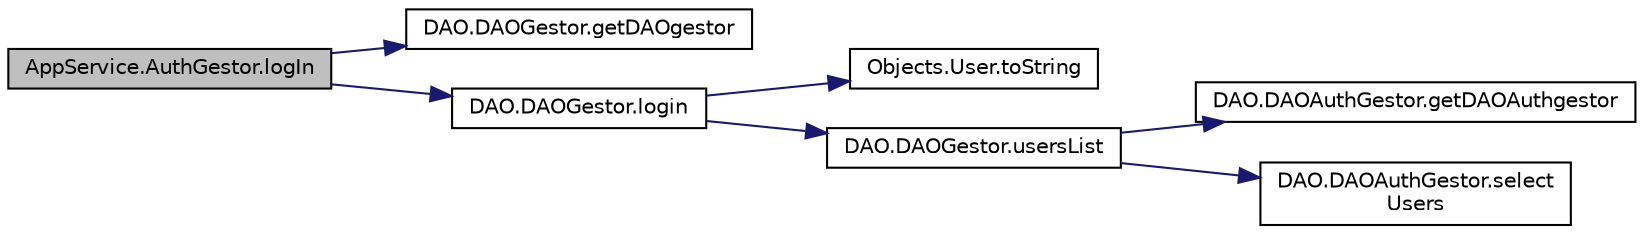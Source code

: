 digraph "AppService.AuthGestor.logIn"
{
 // LATEX_PDF_SIZE
  edge [fontname="Helvetica",fontsize="10",labelfontname="Helvetica",labelfontsize="10"];
  node [fontname="Helvetica",fontsize="10",shape=record];
  rankdir="LR";
  Node1 [label="AppService.AuthGestor.logIn",height=0.2,width=0.4,color="black", fillcolor="grey75", style="filled", fontcolor="black",tooltip=" "];
  Node1 -> Node2 [color="midnightblue",fontsize="10",style="solid",fontname="Helvetica"];
  Node2 [label="DAO.DAOGestor.getDAOgestor",height=0.2,width=0.4,color="black", fillcolor="white", style="filled",URL="$class_d_a_o_1_1_d_a_o_gestor.html#a743ecb55529d951593438e513a023921",tooltip=" "];
  Node1 -> Node3 [color="midnightblue",fontsize="10",style="solid",fontname="Helvetica"];
  Node3 [label="DAO.DAOGestor.login",height=0.2,width=0.4,color="black", fillcolor="white", style="filled",URL="$class_d_a_o_1_1_d_a_o_gestor.html#ab819ad89aafa47a3cdb8c5db56962895",tooltip=" "];
  Node3 -> Node4 [color="midnightblue",fontsize="10",style="solid",fontname="Helvetica"];
  Node4 [label="Objects.User.toString",height=0.2,width=0.4,color="black", fillcolor="white", style="filled",URL="$class_objects_1_1_user.html#aa8bc0402ab2a957ff829c59faf0c88af",tooltip=" "];
  Node3 -> Node5 [color="midnightblue",fontsize="10",style="solid",fontname="Helvetica"];
  Node5 [label="DAO.DAOGestor.usersList",height=0.2,width=0.4,color="black", fillcolor="white", style="filled",URL="$class_d_a_o_1_1_d_a_o_gestor.html#a9b1457f088f46740726042ccf4e657cf",tooltip=" "];
  Node5 -> Node6 [color="midnightblue",fontsize="10",style="solid",fontname="Helvetica"];
  Node6 [label="DAO.DAOAuthGestor.getDAOAuthgestor",height=0.2,width=0.4,color="black", fillcolor="white", style="filled",URL="$class_d_a_o_1_1_d_a_o_auth_gestor.html#a66e416b12c23bcafc97224a2d2c29c1a",tooltip=" "];
  Node5 -> Node7 [color="midnightblue",fontsize="10",style="solid",fontname="Helvetica"];
  Node7 [label="DAO.DAOAuthGestor.select\lUsers",height=0.2,width=0.4,color="black", fillcolor="white", style="filled",URL="$class_d_a_o_1_1_d_a_o_auth_gestor.html#a5e4a73e0cf46fe27bf654f1a80f4bd54",tooltip=" "];
}
